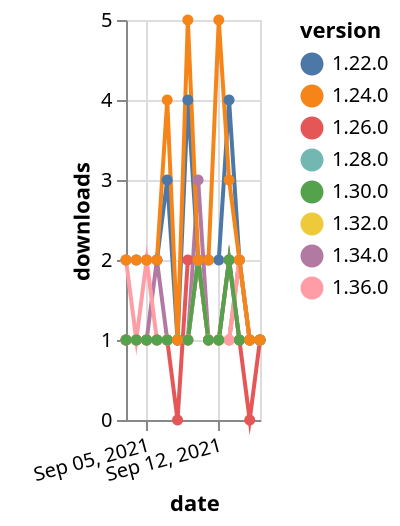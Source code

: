 {"$schema": "https://vega.github.io/schema/vega-lite/v5.json", "description": "A simple bar chart with embedded data.", "data": {"values": [{"date": "2021-09-03", "total": 190, "delta": 1, "version": "1.34.0"}, {"date": "2021-09-04", "total": 191, "delta": 1, "version": "1.34.0"}, {"date": "2021-09-05", "total": 192, "delta": 1, "version": "1.34.0"}, {"date": "2021-09-06", "total": 194, "delta": 2, "version": "1.34.0"}, {"date": "2021-09-07", "total": 195, "delta": 1, "version": "1.34.0"}, {"date": "2021-09-08", "total": 196, "delta": 1, "version": "1.34.0"}, {"date": "2021-09-09", "total": 197, "delta": 1, "version": "1.34.0"}, {"date": "2021-09-10", "total": 200, "delta": 3, "version": "1.34.0"}, {"date": "2021-09-11", "total": 201, "delta": 1, "version": "1.34.0"}, {"date": "2021-09-12", "total": 202, "delta": 1, "version": "1.34.0"}, {"date": "2021-09-13", "total": 203, "delta": 1, "version": "1.34.0"}, {"date": "2021-09-14", "total": 205, "delta": 2, "version": "1.34.0"}, {"date": "2021-09-15", "total": 206, "delta": 1, "version": "1.34.0"}, {"date": "2021-09-16", "total": 207, "delta": 1, "version": "1.34.0"}, {"date": "2021-09-03", "total": 159, "delta": 1, "version": "1.32.0"}, {"date": "2021-09-04", "total": 160, "delta": 1, "version": "1.32.0"}, {"date": "2021-09-05", "total": 161, "delta": 1, "version": "1.32.0"}, {"date": "2021-09-06", "total": 162, "delta": 1, "version": "1.32.0"}, {"date": "2021-09-07", "total": 163, "delta": 1, "version": "1.32.0"}, {"date": "2021-09-08", "total": 164, "delta": 1, "version": "1.32.0"}, {"date": "2021-09-09", "total": 165, "delta": 1, "version": "1.32.0"}, {"date": "2021-09-10", "total": 167, "delta": 2, "version": "1.32.0"}, {"date": "2021-09-11", "total": 168, "delta": 1, "version": "1.32.0"}, {"date": "2021-09-12", "total": 169, "delta": 1, "version": "1.32.0"}, {"date": "2021-09-13", "total": 170, "delta": 1, "version": "1.32.0"}, {"date": "2021-09-14", "total": 172, "delta": 2, "version": "1.32.0"}, {"date": "2021-09-15", "total": 173, "delta": 1, "version": "1.32.0"}, {"date": "2021-09-16", "total": 174, "delta": 1, "version": "1.32.0"}, {"date": "2021-09-03", "total": 2332, "delta": 2, "version": "1.22.0"}, {"date": "2021-09-04", "total": 2334, "delta": 2, "version": "1.22.0"}, {"date": "2021-09-05", "total": 2336, "delta": 2, "version": "1.22.0"}, {"date": "2021-09-06", "total": 2338, "delta": 2, "version": "1.22.0"}, {"date": "2021-09-07", "total": 2341, "delta": 3, "version": "1.22.0"}, {"date": "2021-09-08", "total": 2342, "delta": 1, "version": "1.22.0"}, {"date": "2021-09-09", "total": 2346, "delta": 4, "version": "1.22.0"}, {"date": "2021-09-10", "total": 2348, "delta": 2, "version": "1.22.0"}, {"date": "2021-09-11", "total": 2350, "delta": 2, "version": "1.22.0"}, {"date": "2021-09-12", "total": 2352, "delta": 2, "version": "1.22.0"}, {"date": "2021-09-13", "total": 2356, "delta": 4, "version": "1.22.0"}, {"date": "2021-09-14", "total": 2358, "delta": 2, "version": "1.22.0"}, {"date": "2021-09-15", "total": 2359, "delta": 1, "version": "1.22.0"}, {"date": "2021-09-16", "total": 2360, "delta": 1, "version": "1.22.0"}, {"date": "2021-09-03", "total": 206, "delta": 1, "version": "1.28.0"}, {"date": "2021-09-04", "total": 207, "delta": 1, "version": "1.28.0"}, {"date": "2021-09-05", "total": 208, "delta": 1, "version": "1.28.0"}, {"date": "2021-09-06", "total": 209, "delta": 1, "version": "1.28.0"}, {"date": "2021-09-07", "total": 210, "delta": 1, "version": "1.28.0"}, {"date": "2021-09-08", "total": 211, "delta": 1, "version": "1.28.0"}, {"date": "2021-09-09", "total": 212, "delta": 1, "version": "1.28.0"}, {"date": "2021-09-10", "total": 214, "delta": 2, "version": "1.28.0"}, {"date": "2021-09-11", "total": 215, "delta": 1, "version": "1.28.0"}, {"date": "2021-09-12", "total": 216, "delta": 1, "version": "1.28.0"}, {"date": "2021-09-13", "total": 218, "delta": 2, "version": "1.28.0"}, {"date": "2021-09-14", "total": 219, "delta": 1, "version": "1.28.0"}, {"date": "2021-09-15", "total": 220, "delta": 1, "version": "1.28.0"}, {"date": "2021-09-16", "total": 221, "delta": 1, "version": "1.28.0"}, {"date": "2021-09-03", "total": 242, "delta": 1, "version": "1.26.0"}, {"date": "2021-09-04", "total": 243, "delta": 1, "version": "1.26.0"}, {"date": "2021-09-05", "total": 244, "delta": 1, "version": "1.26.0"}, {"date": "2021-09-06", "total": 245, "delta": 1, "version": "1.26.0"}, {"date": "2021-09-07", "total": 246, "delta": 1, "version": "1.26.0"}, {"date": "2021-09-08", "total": 246, "delta": 0, "version": "1.26.0"}, {"date": "2021-09-09", "total": 248, "delta": 2, "version": "1.26.0"}, {"date": "2021-09-10", "total": 250, "delta": 2, "version": "1.26.0"}, {"date": "2021-09-11", "total": 251, "delta": 1, "version": "1.26.0"}, {"date": "2021-09-12", "total": 252, "delta": 1, "version": "1.26.0"}, {"date": "2021-09-13", "total": 254, "delta": 2, "version": "1.26.0"}, {"date": "2021-09-14", "total": 255, "delta": 1, "version": "1.26.0"}, {"date": "2021-09-15", "total": 255, "delta": 0, "version": "1.26.0"}, {"date": "2021-09-16", "total": 256, "delta": 1, "version": "1.26.0"}, {"date": "2021-09-03", "total": 118, "delta": 2, "version": "1.36.0"}, {"date": "2021-09-04", "total": 119, "delta": 1, "version": "1.36.0"}, {"date": "2021-09-05", "total": 121, "delta": 2, "version": "1.36.0"}, {"date": "2021-09-06", "total": 122, "delta": 1, "version": "1.36.0"}, {"date": "2021-09-07", "total": 123, "delta": 1, "version": "1.36.0"}, {"date": "2021-09-08", "total": 124, "delta": 1, "version": "1.36.0"}, {"date": "2021-09-09", "total": 125, "delta": 1, "version": "1.36.0"}, {"date": "2021-09-10", "total": 127, "delta": 2, "version": "1.36.0"}, {"date": "2021-09-11", "total": 128, "delta": 1, "version": "1.36.0"}, {"date": "2021-09-12", "total": 129, "delta": 1, "version": "1.36.0"}, {"date": "2021-09-13", "total": 130, "delta": 1, "version": "1.36.0"}, {"date": "2021-09-14", "total": 132, "delta": 2, "version": "1.36.0"}, {"date": "2021-09-15", "total": 133, "delta": 1, "version": "1.36.0"}, {"date": "2021-09-16", "total": 134, "delta": 1, "version": "1.36.0"}, {"date": "2021-09-03", "total": 191, "delta": 1, "version": "1.30.0"}, {"date": "2021-09-04", "total": 192, "delta": 1, "version": "1.30.0"}, {"date": "2021-09-05", "total": 193, "delta": 1, "version": "1.30.0"}, {"date": "2021-09-06", "total": 194, "delta": 1, "version": "1.30.0"}, {"date": "2021-09-07", "total": 195, "delta": 1, "version": "1.30.0"}, {"date": "2021-09-08", "total": 196, "delta": 1, "version": "1.30.0"}, {"date": "2021-09-09", "total": 197, "delta": 1, "version": "1.30.0"}, {"date": "2021-09-10", "total": 199, "delta": 2, "version": "1.30.0"}, {"date": "2021-09-11", "total": 200, "delta": 1, "version": "1.30.0"}, {"date": "2021-09-12", "total": 201, "delta": 1, "version": "1.30.0"}, {"date": "2021-09-13", "total": 203, "delta": 2, "version": "1.30.0"}, {"date": "2021-09-14", "total": 204, "delta": 1, "version": "1.30.0"}, {"date": "2021-09-15", "total": 205, "delta": 1, "version": "1.30.0"}, {"date": "2021-09-16", "total": 206, "delta": 1, "version": "1.30.0"}, {"date": "2021-09-03", "total": 2487, "delta": 2, "version": "1.24.0"}, {"date": "2021-09-04", "total": 2489, "delta": 2, "version": "1.24.0"}, {"date": "2021-09-05", "total": 2491, "delta": 2, "version": "1.24.0"}, {"date": "2021-09-06", "total": 2493, "delta": 2, "version": "1.24.0"}, {"date": "2021-09-07", "total": 2497, "delta": 4, "version": "1.24.0"}, {"date": "2021-09-08", "total": 2498, "delta": 1, "version": "1.24.0"}, {"date": "2021-09-09", "total": 2503, "delta": 5, "version": "1.24.0"}, {"date": "2021-09-10", "total": 2505, "delta": 2, "version": "1.24.0"}, {"date": "2021-09-11", "total": 2507, "delta": 2, "version": "1.24.0"}, {"date": "2021-09-12", "total": 2512, "delta": 5, "version": "1.24.0"}, {"date": "2021-09-13", "total": 2515, "delta": 3, "version": "1.24.0"}, {"date": "2021-09-14", "total": 2517, "delta": 2, "version": "1.24.0"}, {"date": "2021-09-15", "total": 2518, "delta": 1, "version": "1.24.0"}, {"date": "2021-09-16", "total": 2519, "delta": 1, "version": "1.24.0"}]}, "width": "container", "mark": {"type": "line", "point": {"filled": true}}, "encoding": {"x": {"field": "date", "type": "temporal", "timeUnit": "yearmonthdate", "title": "date", "axis": {"labelAngle": -15}}, "y": {"field": "delta", "type": "quantitative", "title": "downloads"}, "color": {"field": "version", "type": "nominal"}, "tooltip": {"field": "delta"}}}